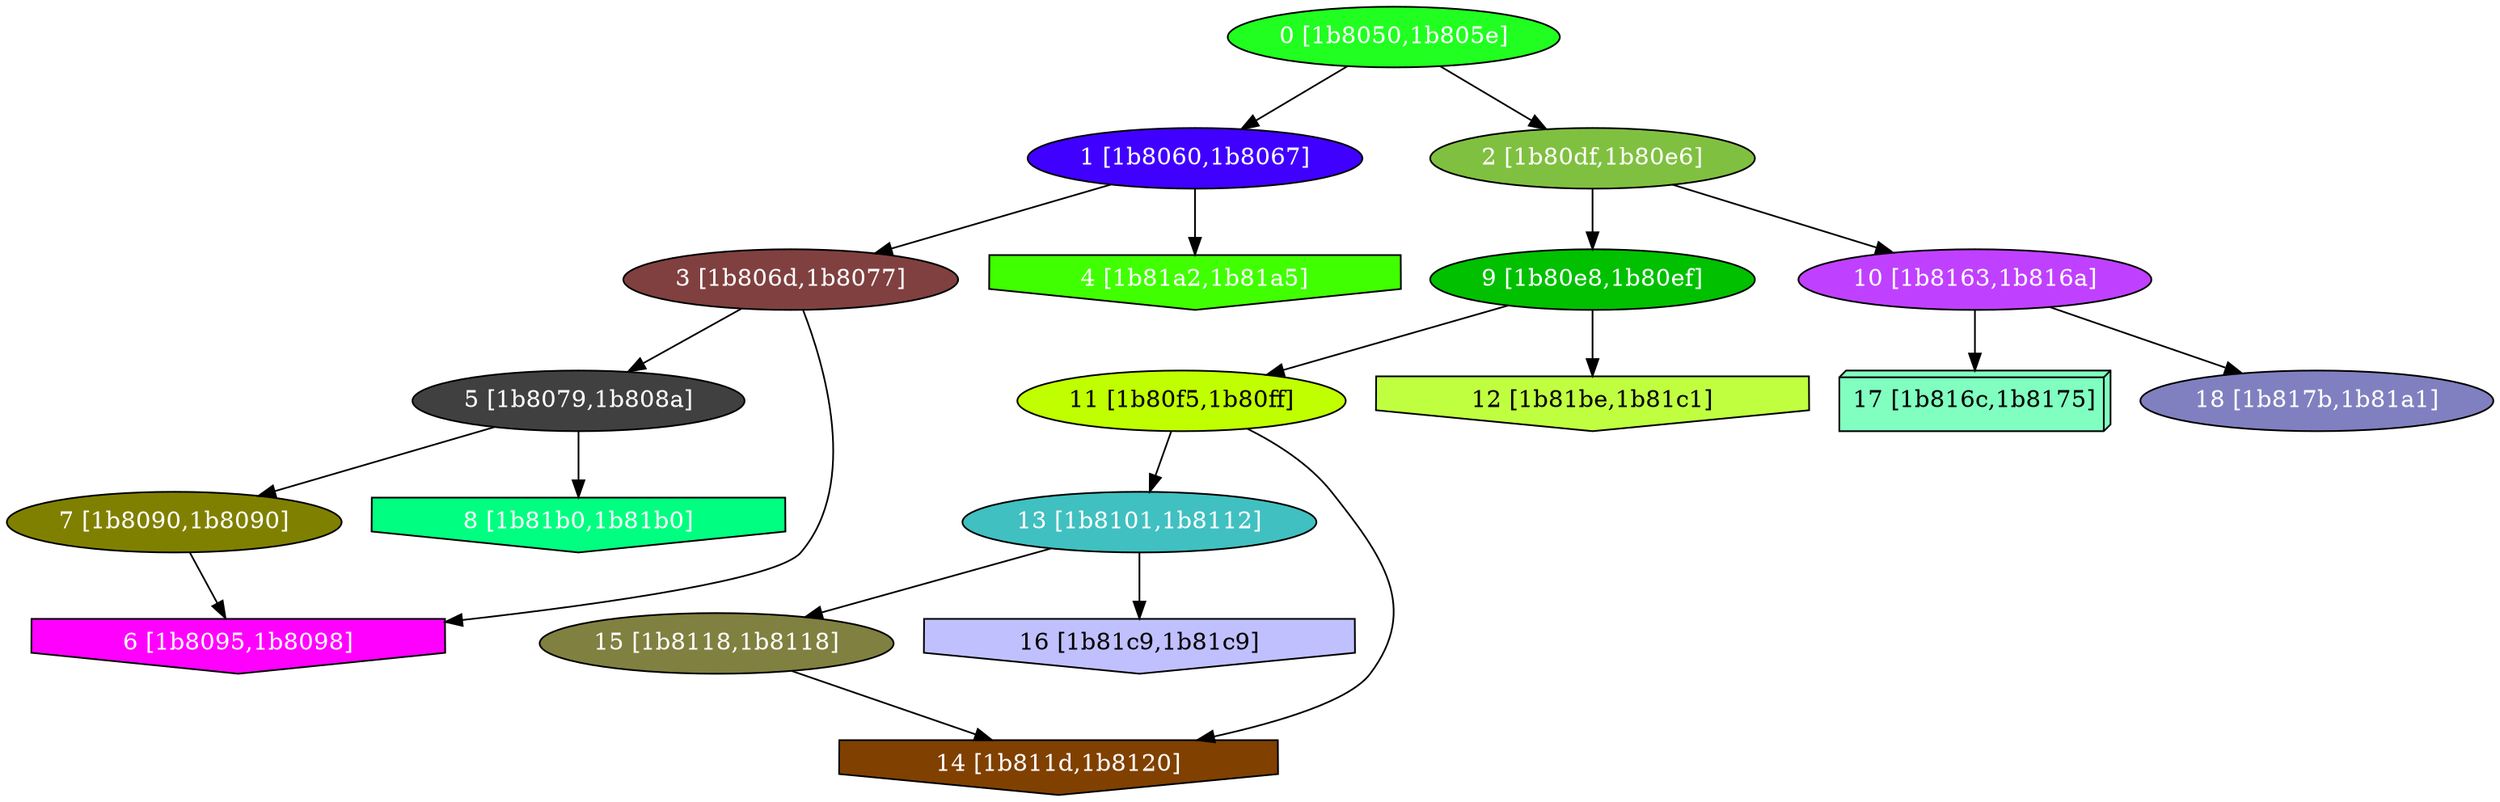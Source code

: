 diGraph libnss3{
	libnss3_0  [style=filled fillcolor="#20FF20" fontcolor="#ffffff" shape=oval label="0 [1b8050,1b805e]"]
	libnss3_1  [style=filled fillcolor="#4000FF" fontcolor="#ffffff" shape=oval label="1 [1b8060,1b8067]"]
	libnss3_2  [style=filled fillcolor="#80C040" fontcolor="#ffffff" shape=oval label="2 [1b80df,1b80e6]"]
	libnss3_3  [style=filled fillcolor="#804040" fontcolor="#ffffff" shape=oval label="3 [1b806d,1b8077]"]
	libnss3_4  [style=filled fillcolor="#40FF00" fontcolor="#ffffff" shape=invhouse label="4 [1b81a2,1b81a5]"]
	libnss3_5  [style=filled fillcolor="#404040" fontcolor="#ffffff" shape=oval label="5 [1b8079,1b808a]"]
	libnss3_6  [style=filled fillcolor="#FF00FF" fontcolor="#ffffff" shape=invhouse label="6 [1b8095,1b8098]"]
	libnss3_7  [style=filled fillcolor="#808000" fontcolor="#ffffff" shape=oval label="7 [1b8090,1b8090]"]
	libnss3_8  [style=filled fillcolor="#00FF80" fontcolor="#ffffff" shape=invhouse label="8 [1b81b0,1b81b0]"]
	libnss3_9  [style=filled fillcolor="#00C000" fontcolor="#ffffff" shape=oval label="9 [1b80e8,1b80ef]"]
	libnss3_a  [style=filled fillcolor="#C040FF" fontcolor="#ffffff" shape=oval label="10 [1b8163,1b816a]"]
	libnss3_b  [style=filled fillcolor="#C0FF00" fontcolor="#000000" shape=oval label="11 [1b80f5,1b80ff]"]
	libnss3_c  [style=filled fillcolor="#C0FF40" fontcolor="#000000" shape=invhouse label="12 [1b81be,1b81c1]"]
	libnss3_d  [style=filled fillcolor="#40C0C0" fontcolor="#ffffff" shape=oval label="13 [1b8101,1b8112]"]
	libnss3_e  [style=filled fillcolor="#804000" fontcolor="#ffffff" shape=invhouse label="14 [1b811d,1b8120]"]
	libnss3_f  [style=filled fillcolor="#808040" fontcolor="#ffffff" shape=oval label="15 [1b8118,1b8118]"]
	libnss3_10  [style=filled fillcolor="#C0C0FF" fontcolor="#000000" shape=invhouse label="16 [1b81c9,1b81c9]"]
	libnss3_11  [style=filled fillcolor="#80FFC0" fontcolor="#000000" shape=box3d label="17 [1b816c,1b8175]"]
	libnss3_12  [style=filled fillcolor="#8080C0" fontcolor="#ffffff" shape=oval label="18 [1b817b,1b81a1]"]

	libnss3_0 -> libnss3_1
	libnss3_0 -> libnss3_2
	libnss3_1 -> libnss3_3
	libnss3_1 -> libnss3_4
	libnss3_2 -> libnss3_9
	libnss3_2 -> libnss3_a
	libnss3_3 -> libnss3_5
	libnss3_3 -> libnss3_6
	libnss3_5 -> libnss3_7
	libnss3_5 -> libnss3_8
	libnss3_7 -> libnss3_6
	libnss3_9 -> libnss3_b
	libnss3_9 -> libnss3_c
	libnss3_a -> libnss3_11
	libnss3_a -> libnss3_12
	libnss3_b -> libnss3_d
	libnss3_b -> libnss3_e
	libnss3_d -> libnss3_f
	libnss3_d -> libnss3_10
	libnss3_f -> libnss3_e
}